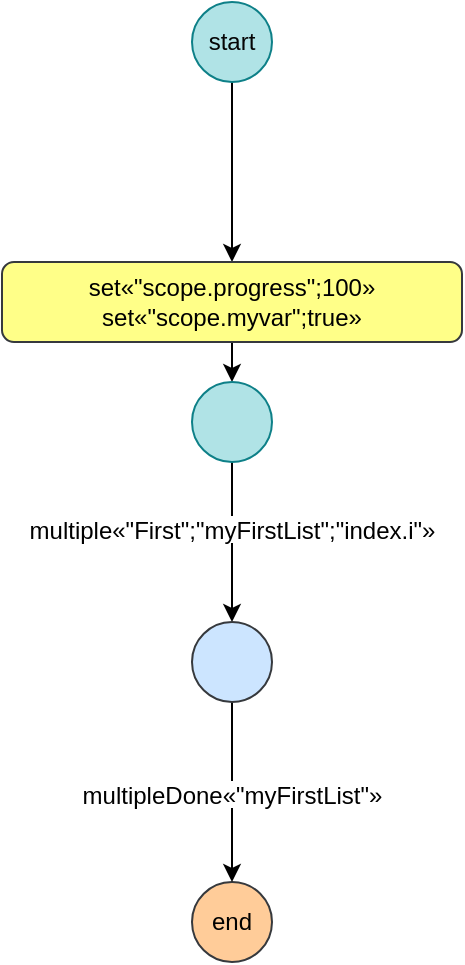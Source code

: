 <mxfile>
    <diagram id="y7LyX2alFGtX07KHJ8K6" name="Page-1">
        <mxGraphModel dx="764" dy="362" grid="1" gridSize="10" guides="1" tooltips="1" connect="1" arrows="1" fold="1" page="1" pageScale="1" pageWidth="850" pageHeight="1100" math="0" shadow="0">
            <root>
                <mxCell id="0"/>
                <mxCell id="1" parent="0"/>
                <mxCell id="72" style="edgeStyle=none;html=1;" parent="1" source="2" target="56" edge="1">
                    <mxGeometry relative="1" as="geometry">
                        <mxPoint x="365" y="70" as="targetPoint"/>
                    </mxGeometry>
                </mxCell>
                <mxCell id="2" value="start" style="ellipse;whiteSpace=wrap;fillColor=#b0e3e6;strokeColor=#0e8088;fontColor=#050505;" parent="1" vertex="1">
                    <mxGeometry x="345" y="10" width="40" height="40" as="geometry"/>
                </mxCell>
                <mxCell id="33" value="end" style="ellipse;whiteSpace=wrap;fillColor=#ffcc99;strokeColor=#36393d;fontColor=#000000;" parent="1" vertex="1">
                    <mxGeometry x="345" y="450" width="40" height="40" as="geometry"/>
                </mxCell>
                <mxCell id="60" style="edgeStyle=none;html=1;exitX=0.5;exitY=1;exitDx=0;exitDy=0;entryX=0.5;entryY=0;entryDx=0;entryDy=0;" parent="1" source="82" target="33" edge="1">
                    <mxGeometry relative="1" as="geometry">
                        <mxPoint x="365" y="350" as="sourcePoint"/>
                        <mxPoint x="365" y="410" as="targetPoint"/>
                    </mxGeometry>
                </mxCell>
                <mxCell id="61" value="multipleDone«&quot;myFirstList&quot;»" style="edgeLabel;align=center;verticalAlign=middle;resizable=0;points=[];fontSize=12;" parent="60" vertex="1" connectable="0">
                    <mxGeometry x="0.192" relative="1" as="geometry">
                        <mxPoint y="-8" as="offset"/>
                    </mxGeometry>
                </mxCell>
                <mxCell id="63" style="edgeStyle=none;html=1;exitX=0.5;exitY=1;exitDx=0;exitDy=0;" parent="1" source="73" target="82" edge="1">
                    <mxGeometry relative="1" as="geometry">
                        <mxPoint x="365" y="310" as="targetPoint"/>
                    </mxGeometry>
                </mxCell>
                <mxCell id="64" value="multiple«&quot;First&quot;;&quot;myFirstList&quot;;&quot;index.i&quot;»" style="edgeLabel;align=center;verticalAlign=middle;resizable=0;points=[];fontSize=12;" parent="63" vertex="1" connectable="0">
                    <mxGeometry x="-0.323" relative="1" as="geometry">
                        <mxPoint y="6" as="offset"/>
                    </mxGeometry>
                </mxCell>
                <mxCell id="76" style="edgeStyle=none;html=1;" parent="1" source="56" target="73" edge="1">
                    <mxGeometry relative="1" as="geometry"/>
                </mxCell>
                <mxCell id="56" value="set«&quot;scope.progress&quot;;100»&#10;set«&quot;scope.myvar&quot;;true»" style="rounded=1;whiteSpace=wrap;fillColor=#ffff88;strokeColor=#36393d;fontColor=#000000;" parent="1" vertex="1">
                    <mxGeometry x="250" y="140" width="230" height="40" as="geometry"/>
                </mxCell>
                <mxCell id="73" value="" style="ellipse;whiteSpace=wrap;fillColor=#b0e3e6;strokeColor=#0e8088;fontColor=#050505;" parent="1" vertex="1">
                    <mxGeometry x="345" y="200" width="40" height="40" as="geometry"/>
                </mxCell>
                <mxCell id="82" value="" style="ellipse;whiteSpace=wrap;html=1;fillColor=#cce5ff;strokeColor=#36393d;" parent="1" vertex="1">
                    <mxGeometry x="345" y="320" width="40" height="40" as="geometry"/>
                </mxCell>
            </root>
        </mxGraphModel>
    </diagram>
</mxfile>